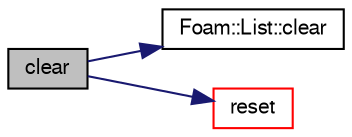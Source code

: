 digraph "clear"
{
  bgcolor="transparent";
  edge [fontname="FreeSans",fontsize="10",labelfontname="FreeSans",labelfontsize="10"];
  node [fontname="FreeSans",fontsize="10",shape=record];
  rankdir="LR";
  Node759 [label="clear",height=0.2,width=0.4,color="black", fillcolor="grey75", style="filled", fontcolor="black"];
  Node759 -> Node760 [color="midnightblue",fontsize="10",style="solid",fontname="FreeSans"];
  Node760 [label="Foam::List::clear",height=0.2,width=0.4,color="black",URL="$a25694.html#ac8bb3912a3ce86b15842e79d0b421204",tooltip="Clear the list, i.e. set size to zero. "];
  Node759 -> Node761 [color="midnightblue",fontsize="10",style="solid",fontname="FreeSans"];
  Node761 [label="reset",height=0.2,width=0.4,color="red",URL="$a21754.html#aae05df3bda82afbcfd4d017d1d6eee50",tooltip="Reset primitive data (points, edges) "];
}
